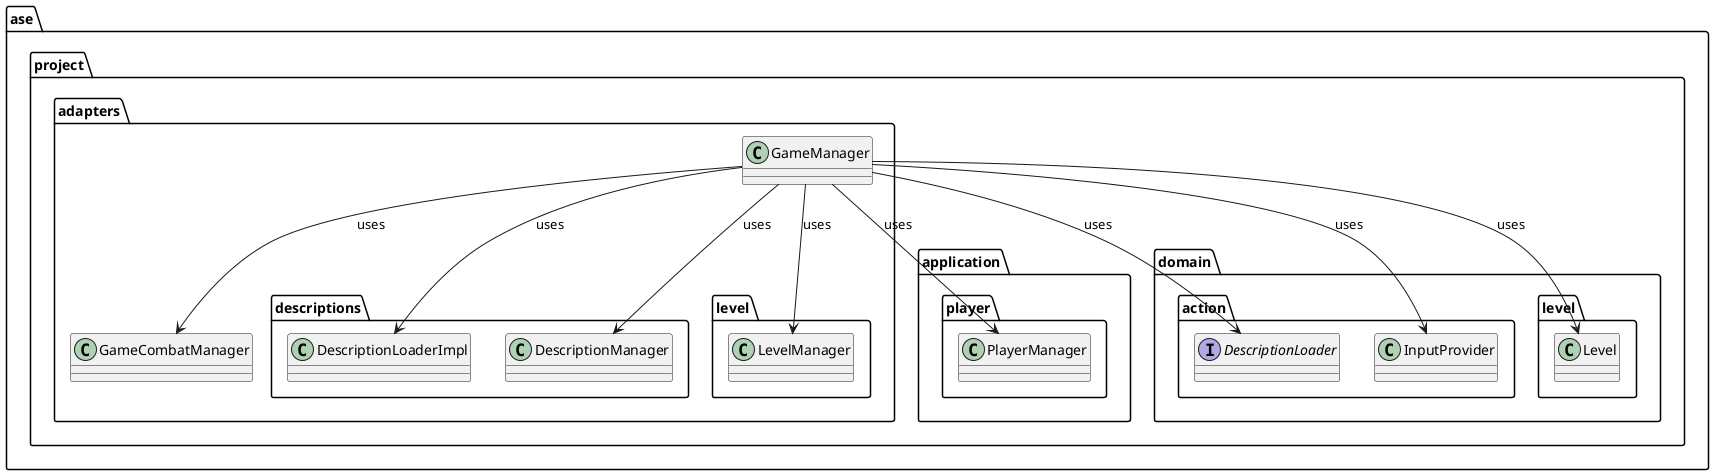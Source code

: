 @startuml

package ase.project.adapters {
    class GameManager
    class GameCombatManager
}

package ase.project.adapters.descriptions {
    class DescriptionLoaderImpl
    class DescriptionManager
}

package ase.project.adapters.level {
    class LevelManager
}

package ase.project.application.player {
    class PlayerManager
}

package ase.project.domain.action {
    interface DescriptionLoader
}

package ase.project.domain.level {
    class Level
}

package ase.project.domain.action {
    class InputProvider
}

GameManager --> InputProvider : uses
GameManager --> DescriptionLoaderImpl : uses
GameManager --> DescriptionLoader : uses
GameManager --> Level : uses
GameManager --> PlayerManager : uses
GameManager --> GameCombatManager : uses
GameManager --> DescriptionManager : uses
GameManager --> LevelManager : uses

@enduml
